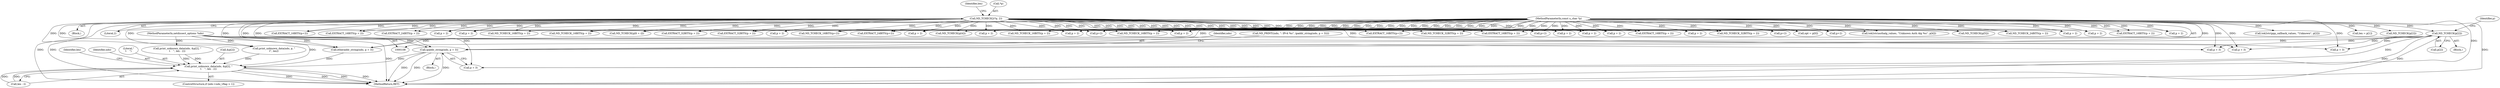 digraph "0_tcpdump_7029d15f148ef24bb7c6668bc640f5470d085e5a_2@pointer" {
"1000608" [label="(Call,ipaddr_string(ndo, p + 3))"];
"1000109" [label="(MethodParameterIn,netdissect_options *ndo)"];
"1000564" [label="(Call,ND_TCHECK(p[2]))"];
"1000110" [label="(MethodParameterIn,const u_char *p)"];
"1000121" [label="(Call,ND_TCHECK2(*p, 2))"];
"1000710" [label="(Call,print_unknown_data(ndo, &p[2], \"\n\t    \", len - 2))"];
"1000325" [label="(Call,p + 2)"];
"1000564" [label="(Call,ND_TCHECK(p[2]))"];
"1000307" [label="(Call,EXTRACT_16BITS(p + 2))"];
"1000637" [label="(Call,etheraddr_string(ndo, p + 3))"];
"1000382" [label="(Call,tok2str(authalg_values, \"Unknown Auth Alg %u\", p[4]))"];
"1000413" [label="(Call,ND_TCHECK_16BITS(p+2))"];
"1000126" [label="(Identifier,len)"];
"1000486" [label="(Call,p + 2)"];
"1000717" [label="(Call,len - 2)"];
"1000711" [label="(Identifier,ndo)"];
"1000220" [label="(Call,ND_TCHECK_24BITS(p + 2))"];
"1000693" [label="(Call,print_unknown_data(ndo, &p[2], \"\n\t    \", len - 2))"];
"1000710" [label="(Call,print_unknown_data(ndo, &p[2], \"\n\t    \", len - 2))"];
"1000570" [label="(Identifier,p)"];
"1000221" [label="(Call,p + 2)"];
"1000122" [label="(Call,*p)"];
"1000362" [label="(Call,EXTRACT_16BITS(p + 2))"];
"1000334" [label="(Call,p + 2)"];
"1000367" [label="(Call,EXTRACT_16BITS(p+2))"];
"1000610" [label="(Call,p + 3)"];
"1000603" [label="(Call,ND_PRINT((ndo, \": IPv4 %s\", ipaddr_string(ndo, p + 3))))"];
"1000130" [label="(Call,opt = p[0])"];
"1000446" [label="(Call,ND_TCHECK_32BITS(p + 2))"];
"1000721" [label="(Identifier,len)"];
"1000373" [label="(Call,ND_TCHECK(p[4]))"];
"1000628" [label="(Call,p + 3)"];
"1000565" [label="(Call,p[2])"];
"1000109" [label="(MethodParameterIn,netdissect_options *ndo)"];
"1000729" [label="(MethodReturn,RET)"];
"1000414" [label="(Call,p+2)"];
"1000485" [label="(Call,EXTRACT_16BITS(p + 2))"];
"1000110" [label="(MethodParameterIn,const u_char *p)"];
"1000712" [label="(Call,&p[2])"];
"1000538" [label="(Call,ND_TCHECK_16BITS(p + 2))"];
"1000716" [label="(Literal,\"\n\t    \")"];
"1000609" [label="(Identifier,ndo)"];
"1000308" [label="(Call,p + 2)"];
"1000548" [label="(Call,p + 2)"];
"1000298" [label="(Call,ND_TCHECK_16BITS(p + 2))"];
"1000477" [label="(Call,p + 2)"];
"1000299" [label="(Call,p + 2)"];
"1000419" [label="(Call,EXTRACT_16BITS(p+2))"];
"1000124" [label="(Literal,2)"];
"1000237" [label="(Call,EXTRACT_24BITS(p + 2))"];
"1000608" [label="(Call,ipaddr_string(ndo, p + 3))"];
"1000207" [label="(Block,)"];
"1000539" [label="(Call,p + 2)"];
"1000125" [label="(Call,len = p[1])"];
"1000506" [label="(Call,ND_TCHECK(p[2]))"];
"1000112" [label="(Block,)"];
"1000476" [label="(Call,ND_TCHECK_16BITS(p + 2))"];
"1000233" [label="(Call,EXTRACT_24BITS(p+2))"];
"1000241" [label="(Call,ND_TCHECK(p[5]))"];
"1000269" [label="(Call,ND_TCHECK(p[6 + i]))"];
"1000350" [label="(Call,ND_TCHECK_16BITS(p + 2))"];
"1000238" [label="(Call,p + 2)"];
"1000368" [label="(Call,p+2)"];
"1000547" [label="(Call,EXTRACT_16BITS(p + 2))"];
"1000704" [label="(ControlStructure,if (ndo->ndo_vflag > 1))"];
"1000639" [label="(Call,p + 3)"];
"1000420" [label="(Call,p+2)"];
"1000516" [label="(Call,tok2str(ppp_callback_values, \"Unknown\", p[2]))"];
"1000599" [label="(Call,p + 3)"];
"1000333" [label="(Call,EXTRACT_32BITS(p + 2))"];
"1000447" [label="(Call,p + 2)"];
"1000234" [label="(Call,p+2)"];
"1000455" [label="(Call,EXTRACT_32BITS(p + 2))"];
"1000395" [label="(Call,print_unknown_data(ndo, p, \"\n\t\", len))"];
"1000606" [label="(Block,)"];
"1000363" [label="(Call,p + 2)"];
"1000121" [label="(Call,ND_TCHECK2(*p, 2))"];
"1000456" [label="(Call,p + 2)"];
"1000351" [label="(Call,p + 2)"];
"1000324" [label="(Call,ND_TCHECK_32BITS(p + 2))"];
"1000608" -> "1000606"  [label="AST: "];
"1000608" -> "1000610"  [label="CFG: "];
"1000609" -> "1000608"  [label="AST: "];
"1000610" -> "1000608"  [label="AST: "];
"1000603" -> "1000608"  [label="CFG: "];
"1000608" -> "1000729"  [label="DDG: "];
"1000608" -> "1000729"  [label="DDG: "];
"1000608" -> "1000729"  [label="DDG: "];
"1000109" -> "1000608"  [label="DDG: "];
"1000564" -> "1000608"  [label="DDG: "];
"1000110" -> "1000608"  [label="DDG: "];
"1000121" -> "1000608"  [label="DDG: "];
"1000608" -> "1000710"  [label="DDG: "];
"1000109" -> "1000108"  [label="AST: "];
"1000109" -> "1000729"  [label="DDG: "];
"1000109" -> "1000395"  [label="DDG: "];
"1000109" -> "1000637"  [label="DDG: "];
"1000109" -> "1000693"  [label="DDG: "];
"1000109" -> "1000710"  [label="DDG: "];
"1000564" -> "1000207"  [label="AST: "];
"1000564" -> "1000565"  [label="CFG: "];
"1000565" -> "1000564"  [label="AST: "];
"1000570" -> "1000564"  [label="CFG: "];
"1000564" -> "1000729"  [label="DDG: "];
"1000564" -> "1000729"  [label="DDG: "];
"1000110" -> "1000564"  [label="DDG: "];
"1000564" -> "1000599"  [label="DDG: "];
"1000564" -> "1000610"  [label="DDG: "];
"1000564" -> "1000628"  [label="DDG: "];
"1000564" -> "1000637"  [label="DDG: "];
"1000564" -> "1000639"  [label="DDG: "];
"1000110" -> "1000108"  [label="AST: "];
"1000110" -> "1000729"  [label="DDG: "];
"1000110" -> "1000125"  [label="DDG: "];
"1000110" -> "1000130"  [label="DDG: "];
"1000110" -> "1000220"  [label="DDG: "];
"1000110" -> "1000221"  [label="DDG: "];
"1000110" -> "1000233"  [label="DDG: "];
"1000110" -> "1000234"  [label="DDG: "];
"1000110" -> "1000237"  [label="DDG: "];
"1000110" -> "1000238"  [label="DDG: "];
"1000110" -> "1000241"  [label="DDG: "];
"1000110" -> "1000269"  [label="DDG: "];
"1000110" -> "1000298"  [label="DDG: "];
"1000110" -> "1000299"  [label="DDG: "];
"1000110" -> "1000307"  [label="DDG: "];
"1000110" -> "1000308"  [label="DDG: "];
"1000110" -> "1000324"  [label="DDG: "];
"1000110" -> "1000325"  [label="DDG: "];
"1000110" -> "1000333"  [label="DDG: "];
"1000110" -> "1000334"  [label="DDG: "];
"1000110" -> "1000350"  [label="DDG: "];
"1000110" -> "1000351"  [label="DDG: "];
"1000110" -> "1000362"  [label="DDG: "];
"1000110" -> "1000363"  [label="DDG: "];
"1000110" -> "1000367"  [label="DDG: "];
"1000110" -> "1000368"  [label="DDG: "];
"1000110" -> "1000373"  [label="DDG: "];
"1000110" -> "1000382"  [label="DDG: "];
"1000110" -> "1000395"  [label="DDG: "];
"1000110" -> "1000413"  [label="DDG: "];
"1000110" -> "1000414"  [label="DDG: "];
"1000110" -> "1000419"  [label="DDG: "];
"1000110" -> "1000420"  [label="DDG: "];
"1000110" -> "1000446"  [label="DDG: "];
"1000110" -> "1000447"  [label="DDG: "];
"1000110" -> "1000455"  [label="DDG: "];
"1000110" -> "1000456"  [label="DDG: "];
"1000110" -> "1000476"  [label="DDG: "];
"1000110" -> "1000477"  [label="DDG: "];
"1000110" -> "1000485"  [label="DDG: "];
"1000110" -> "1000486"  [label="DDG: "];
"1000110" -> "1000506"  [label="DDG: "];
"1000110" -> "1000516"  [label="DDG: "];
"1000110" -> "1000538"  [label="DDG: "];
"1000110" -> "1000539"  [label="DDG: "];
"1000110" -> "1000547"  [label="DDG: "];
"1000110" -> "1000548"  [label="DDG: "];
"1000110" -> "1000599"  [label="DDG: "];
"1000110" -> "1000610"  [label="DDG: "];
"1000110" -> "1000628"  [label="DDG: "];
"1000110" -> "1000637"  [label="DDG: "];
"1000110" -> "1000639"  [label="DDG: "];
"1000121" -> "1000112"  [label="AST: "];
"1000121" -> "1000124"  [label="CFG: "];
"1000122" -> "1000121"  [label="AST: "];
"1000124" -> "1000121"  [label="AST: "];
"1000126" -> "1000121"  [label="CFG: "];
"1000121" -> "1000729"  [label="DDG: "];
"1000121" -> "1000729"  [label="DDG: "];
"1000121" -> "1000130"  [label="DDG: "];
"1000121" -> "1000220"  [label="DDG: "];
"1000121" -> "1000221"  [label="DDG: "];
"1000121" -> "1000233"  [label="DDG: "];
"1000121" -> "1000234"  [label="DDG: "];
"1000121" -> "1000237"  [label="DDG: "];
"1000121" -> "1000238"  [label="DDG: "];
"1000121" -> "1000241"  [label="DDG: "];
"1000121" -> "1000269"  [label="DDG: "];
"1000121" -> "1000298"  [label="DDG: "];
"1000121" -> "1000299"  [label="DDG: "];
"1000121" -> "1000307"  [label="DDG: "];
"1000121" -> "1000308"  [label="DDG: "];
"1000121" -> "1000324"  [label="DDG: "];
"1000121" -> "1000325"  [label="DDG: "];
"1000121" -> "1000333"  [label="DDG: "];
"1000121" -> "1000334"  [label="DDG: "];
"1000121" -> "1000350"  [label="DDG: "];
"1000121" -> "1000351"  [label="DDG: "];
"1000121" -> "1000362"  [label="DDG: "];
"1000121" -> "1000363"  [label="DDG: "];
"1000121" -> "1000367"  [label="DDG: "];
"1000121" -> "1000368"  [label="DDG: "];
"1000121" -> "1000373"  [label="DDG: "];
"1000121" -> "1000382"  [label="DDG: "];
"1000121" -> "1000395"  [label="DDG: "];
"1000121" -> "1000413"  [label="DDG: "];
"1000121" -> "1000414"  [label="DDG: "];
"1000121" -> "1000419"  [label="DDG: "];
"1000121" -> "1000420"  [label="DDG: "];
"1000121" -> "1000446"  [label="DDG: "];
"1000121" -> "1000447"  [label="DDG: "];
"1000121" -> "1000455"  [label="DDG: "];
"1000121" -> "1000456"  [label="DDG: "];
"1000121" -> "1000476"  [label="DDG: "];
"1000121" -> "1000477"  [label="DDG: "];
"1000121" -> "1000485"  [label="DDG: "];
"1000121" -> "1000486"  [label="DDG: "];
"1000121" -> "1000538"  [label="DDG: "];
"1000121" -> "1000539"  [label="DDG: "];
"1000121" -> "1000547"  [label="DDG: "];
"1000121" -> "1000548"  [label="DDG: "];
"1000121" -> "1000599"  [label="DDG: "];
"1000121" -> "1000610"  [label="DDG: "];
"1000121" -> "1000628"  [label="DDG: "];
"1000121" -> "1000637"  [label="DDG: "];
"1000121" -> "1000639"  [label="DDG: "];
"1000710" -> "1000704"  [label="AST: "];
"1000710" -> "1000717"  [label="CFG: "];
"1000711" -> "1000710"  [label="AST: "];
"1000712" -> "1000710"  [label="AST: "];
"1000716" -> "1000710"  [label="AST: "];
"1000717" -> "1000710"  [label="AST: "];
"1000721" -> "1000710"  [label="CFG: "];
"1000710" -> "1000729"  [label="DDG: "];
"1000710" -> "1000729"  [label="DDG: "];
"1000710" -> "1000729"  [label="DDG: "];
"1000710" -> "1000729"  [label="DDG: "];
"1000395" -> "1000710"  [label="DDG: "];
"1000637" -> "1000710"  [label="DDG: "];
"1000693" -> "1000710"  [label="DDG: "];
"1000693" -> "1000710"  [label="DDG: "];
"1000717" -> "1000710"  [label="DDG: "];
"1000717" -> "1000710"  [label="DDG: "];
}
